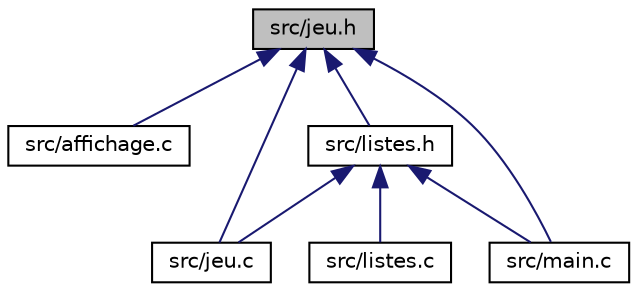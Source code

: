 digraph "src/jeu.h"
{
 // LATEX_PDF_SIZE
  edge [fontname="Helvetica",fontsize="10",labelfontname="Helvetica",labelfontsize="10"];
  node [fontname="Helvetica",fontsize="10",shape=record];
  Node1 [label="src/jeu.h",height=0.2,width=0.4,color="black", fillcolor="grey75", style="filled", fontcolor="black",tooltip="fichier de l'ensemble des appels de fonctions pour le bon fonctionnement du jeu"];
  Node1 -> Node2 [dir="back",color="midnightblue",fontsize="10",style="solid",fontname="Helvetica"];
  Node2 [label="src/affichage.c",height=0.2,width=0.4,color="black", fillcolor="white", style="filled",URL="$affichage_8c.html",tooltip="Fichier de l'ensemble des fonctions pour l'affichage."];
  Node1 -> Node3 [dir="back",color="midnightblue",fontsize="10",style="solid",fontname="Helvetica"];
  Node3 [label="src/jeu.c",height=0.2,width=0.4,color="black", fillcolor="white", style="filled",URL="$jeu_8c.html",tooltip="fichier qui contient l'ensemble des fonctions et procedure pour le jeu"];
  Node1 -> Node4 [dir="back",color="midnightblue",fontsize="10",style="solid",fontname="Helvetica"];
  Node4 [label="src/listes.h",height=0.2,width=0.4,color="black", fillcolor="white", style="filled",URL="$listes_8h.html",tooltip="Fichier d'appel de l'ensemble de fonctions qui permet l'utilisation des listes."];
  Node4 -> Node3 [dir="back",color="midnightblue",fontsize="10",style="solid",fontname="Helvetica"];
  Node4 -> Node5 [dir="back",color="midnightblue",fontsize="10",style="solid",fontname="Helvetica"];
  Node5 [label="src/listes.c",height=0.2,width=0.4,color="black", fillcolor="white", style="filled",URL="$listes_8c.html",tooltip="Fichier de l'ensemble de fonctions qui permet l'utilisation des listes."];
  Node4 -> Node6 [dir="back",color="midnightblue",fontsize="10",style="solid",fontname="Helvetica"];
  Node6 [label="src/main.c",height=0.2,width=0.4,color="black", fillcolor="white", style="filled",URL="$main_8c.html",tooltip="fichier main"];
  Node1 -> Node6 [dir="back",color="midnightblue",fontsize="10",style="solid",fontname="Helvetica"];
}
